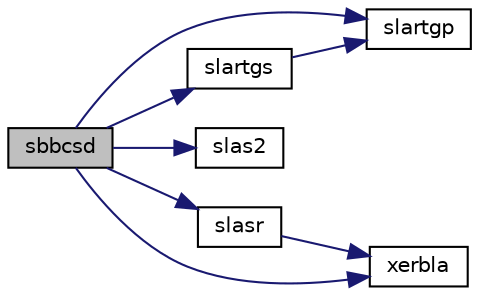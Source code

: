 digraph "sbbcsd"
{
 // LATEX_PDF_SIZE
  edge [fontname="Helvetica",fontsize="10",labelfontname="Helvetica",labelfontsize="10"];
  node [fontname="Helvetica",fontsize="10",shape=record];
  rankdir="LR";
  Node1 [label="sbbcsd",height=0.2,width=0.4,color="black", fillcolor="grey75", style="filled", fontcolor="black",tooltip="SBBCSD"];
  Node1 -> Node2 [color="midnightblue",fontsize="10",style="solid",fontname="Helvetica"];
  Node2 [label="slartgp",height=0.2,width=0.4,color="black", fillcolor="white", style="filled",URL="$slartgp_8f.html#af196d96b7826d09326521d4a30b4bca4",tooltip="SLARTGP generates a plane rotation so that the diagonal is nonnegative."];
  Node1 -> Node3 [color="midnightblue",fontsize="10",style="solid",fontname="Helvetica"];
  Node3 [label="slartgs",height=0.2,width=0.4,color="black", fillcolor="white", style="filled",URL="$slartgs_8f.html#a5552a576646eb8832059779329850eee",tooltip="SLARTGS generates a plane rotation designed to introduce a bulge in implicit QR iteration for the bid..."];
  Node3 -> Node2 [color="midnightblue",fontsize="10",style="solid",fontname="Helvetica"];
  Node1 -> Node4 [color="midnightblue",fontsize="10",style="solid",fontname="Helvetica"];
  Node4 [label="slas2",height=0.2,width=0.4,color="black", fillcolor="white", style="filled",URL="$slas2_8f.html#a7047efd8096db5f0724f79cad80e4127",tooltip="SLAS2 computes singular values of a 2-by-2 triangular matrix."];
  Node1 -> Node5 [color="midnightblue",fontsize="10",style="solid",fontname="Helvetica"];
  Node5 [label="slasr",height=0.2,width=0.4,color="black", fillcolor="white", style="filled",URL="$slasr_8f.html#a60f6d566e3a36c43835b0ff3055879dc",tooltip="SLASR applies a sequence of plane rotations to a general rectangular matrix."];
  Node5 -> Node6 [color="midnightblue",fontsize="10",style="solid",fontname="Helvetica"];
  Node6 [label="xerbla",height=0.2,width=0.4,color="black", fillcolor="white", style="filled",URL="$xerbla_8f.html#a377ee61015baf8dea7770b3a404b1c07",tooltip="XERBLA"];
  Node1 -> Node6 [color="midnightblue",fontsize="10",style="solid",fontname="Helvetica"];
}
